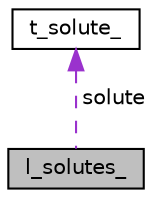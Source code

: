 digraph "l_solutes_"
{
 // LATEX_PDF_SIZE
  edge [fontname="Helvetica",fontsize="10",labelfontname="Helvetica",labelfontsize="10"];
  node [fontname="Helvetica",fontsize="10",shape=record];
  Node1 [label="l_solutes_",height=0.2,width=0.4,color="black", fillcolor="grey75", style="filled", fontcolor="black",tooltip="List of passive solutes."];
  Node2 -> Node1 [dir="back",color="darkorchid3",fontsize="10",style="dashed",label=" solute" ,fontname="Helvetica"];
  Node2 [label="t_solute_",height=0.2,width=0.4,color="black", fillcolor="white", style="filled",URL="$structt__solute__.html",tooltip="Passive solute."];
}
